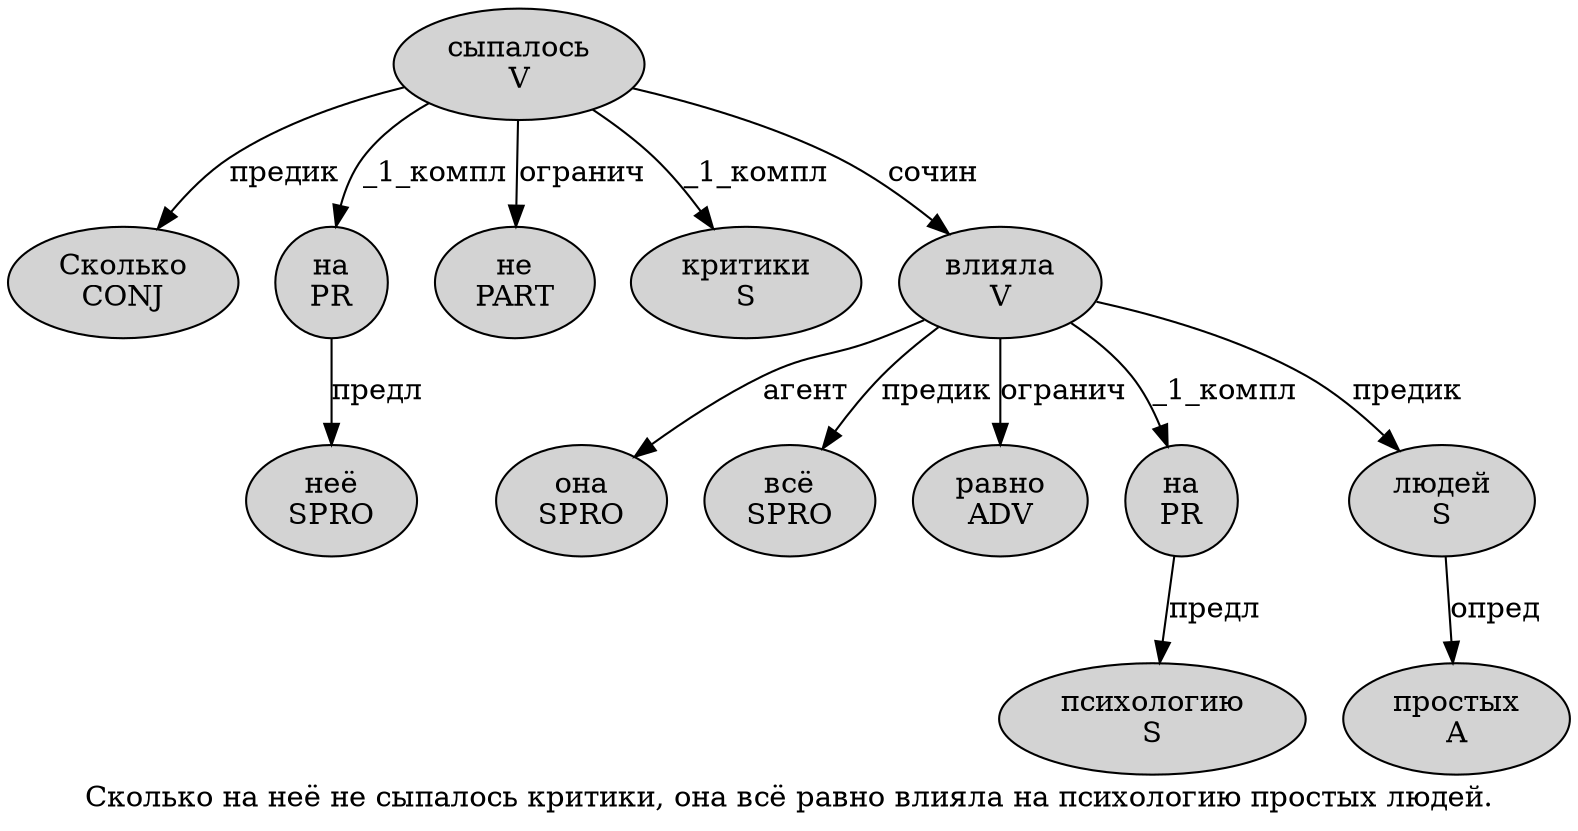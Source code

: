 digraph SENTENCE_1565 {
	graph [label="Сколько на неё не сыпалось критики, она всё равно влияла на психологию простых людей."]
	node [style=filled]
		0 [label="Сколько
CONJ" color="" fillcolor=lightgray penwidth=1 shape=ellipse]
		1 [label="на
PR" color="" fillcolor=lightgray penwidth=1 shape=ellipse]
		2 [label="неё
SPRO" color="" fillcolor=lightgray penwidth=1 shape=ellipse]
		3 [label="не
PART" color="" fillcolor=lightgray penwidth=1 shape=ellipse]
		4 [label="сыпалось
V" color="" fillcolor=lightgray penwidth=1 shape=ellipse]
		5 [label="критики
S" color="" fillcolor=lightgray penwidth=1 shape=ellipse]
		7 [label="она
SPRO" color="" fillcolor=lightgray penwidth=1 shape=ellipse]
		8 [label="всё
SPRO" color="" fillcolor=lightgray penwidth=1 shape=ellipse]
		9 [label="равно
ADV" color="" fillcolor=lightgray penwidth=1 shape=ellipse]
		10 [label="влияла
V" color="" fillcolor=lightgray penwidth=1 shape=ellipse]
		11 [label="на
PR" color="" fillcolor=lightgray penwidth=1 shape=ellipse]
		12 [label="психологию
S" color="" fillcolor=lightgray penwidth=1 shape=ellipse]
		13 [label="простых
A" color="" fillcolor=lightgray penwidth=1 shape=ellipse]
		14 [label="людей
S" color="" fillcolor=lightgray penwidth=1 shape=ellipse]
			4 -> 0 [label="предик"]
			4 -> 1 [label="_1_компл"]
			4 -> 3 [label="огранич"]
			4 -> 5 [label="_1_компл"]
			4 -> 10 [label="сочин"]
			11 -> 12 [label="предл"]
			1 -> 2 [label="предл"]
			10 -> 7 [label="агент"]
			10 -> 8 [label="предик"]
			10 -> 9 [label="огранич"]
			10 -> 11 [label="_1_компл"]
			10 -> 14 [label="предик"]
			14 -> 13 [label="опред"]
}